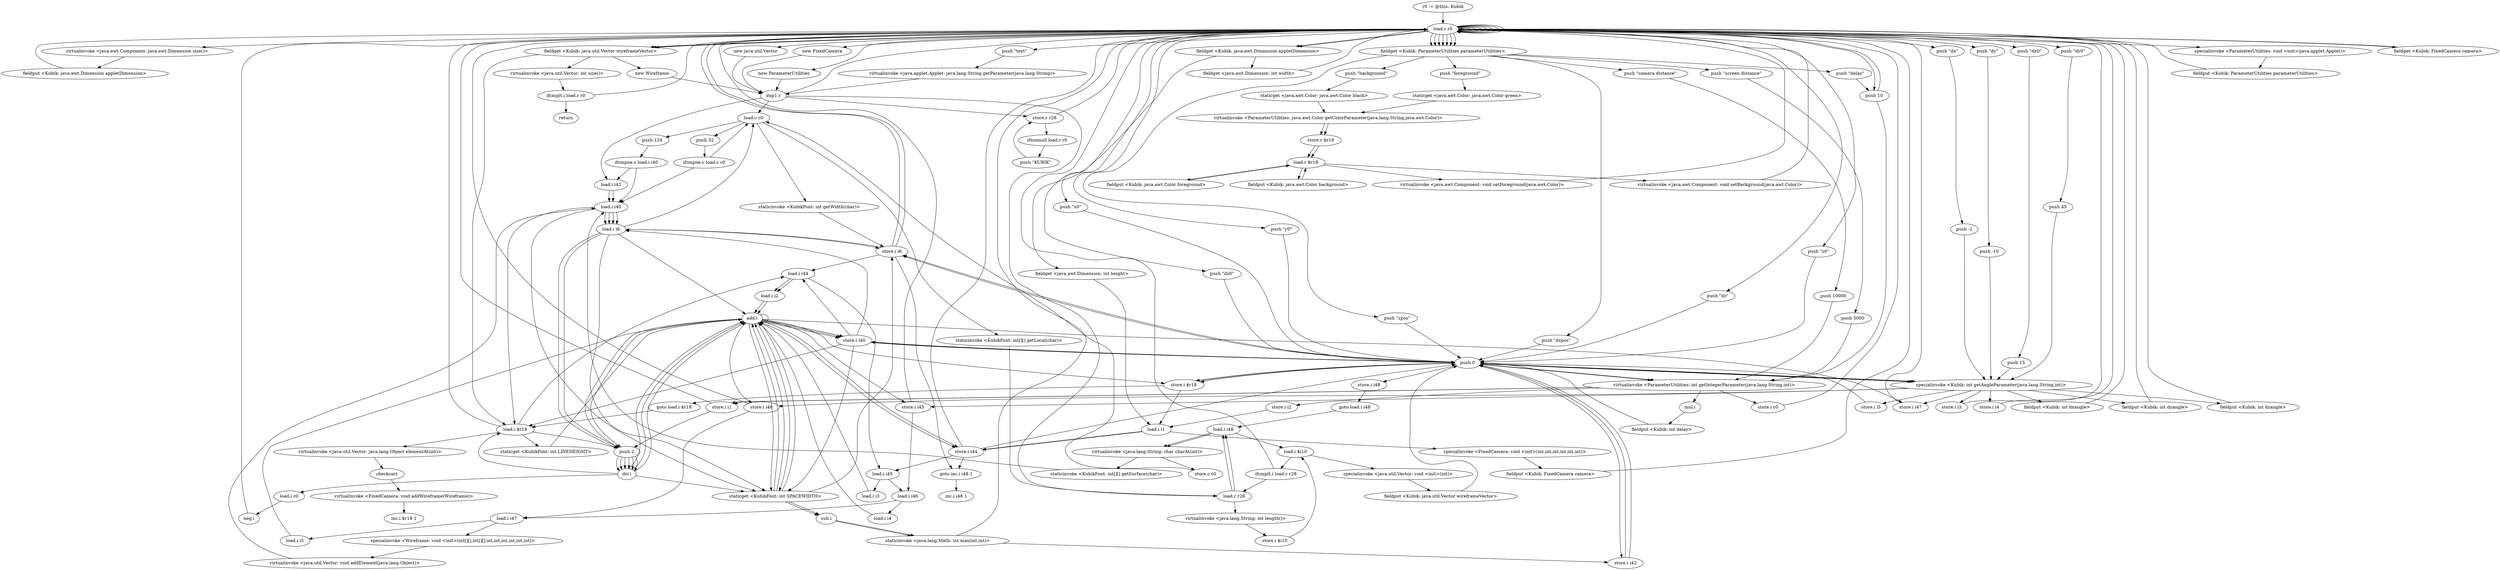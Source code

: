 digraph "" {
    "r0 := @this: Kubik"
    "load.r r0"
    "r0 := @this: Kubik"->"load.r r0";
    "load.r r0"->"load.r r0";
    "virtualinvoke <java.awt.Component: java.awt.Dimension size()>"
    "load.r r0"->"virtualinvoke <java.awt.Component: java.awt.Dimension size()>";
    "fieldput <Kubik: java.awt.Dimension appletDimension>"
    "virtualinvoke <java.awt.Component: java.awt.Dimension size()>"->"fieldput <Kubik: java.awt.Dimension appletDimension>";
    "fieldput <Kubik: java.awt.Dimension appletDimension>"->"load.r r0";
    "new ParameterUtilities"
    "load.r r0"->"new ParameterUtilities";
    "dup1.r"
    "new ParameterUtilities"->"dup1.r";
    "dup1.r"->"load.r r0";
    "specialinvoke <ParameterUtilities: void <init>(java.applet.Applet)>"
    "load.r r0"->"specialinvoke <ParameterUtilities: void <init>(java.applet.Applet)>";
    "fieldput <Kubik: ParameterUtilities parameterUtilities>"
    "specialinvoke <ParameterUtilities: void <init>(java.applet.Applet)>"->"fieldput <Kubik: ParameterUtilities parameterUtilities>";
    "fieldput <Kubik: ParameterUtilities parameterUtilities>"->"load.r r0";
    "push \"text\""
    "load.r r0"->"push \"text\"";
    "virtualinvoke <java.applet.Applet: java.lang.String getParameter(java.lang.String)>"
    "push \"text\""->"virtualinvoke <java.applet.Applet: java.lang.String getParameter(java.lang.String)>";
    "virtualinvoke <java.applet.Applet: java.lang.String getParameter(java.lang.String)>"->"dup1.r";
    "store.r r28"
    "dup1.r"->"store.r r28";
    "ifnonnull load.r r0"
    "store.r r28"->"ifnonnull load.r r0";
    "push \"KUBIK\""
    "ifnonnull load.r r0"->"push \"KUBIK\"";
    "push \"KUBIK\""->"store.r r28";
    "store.r r28"->"load.r r0";
    "new java.util.Vector"
    "load.r r0"->"new java.util.Vector";
    "new java.util.Vector"->"dup1.r";
    "load.r r28"
    "dup1.r"->"load.r r28";
    "virtualinvoke <java.lang.String: int length()>"
    "load.r r28"->"virtualinvoke <java.lang.String: int length()>";
    "store.i $i10"
    "virtualinvoke <java.lang.String: int length()>"->"store.i $i10";
    "load.i $i10"
    "store.i $i10"->"load.i $i10";
    "specialinvoke <java.util.Vector: void <init>(int)>"
    "load.i $i10"->"specialinvoke <java.util.Vector: void <init>(int)>";
    "fieldput <Kubik: java.util.Vector wireframeVector>"
    "specialinvoke <java.util.Vector: void <init>(int)>"->"fieldput <Kubik: java.util.Vector wireframeVector>";
    "push 0"
    "fieldput <Kubik: java.util.Vector wireframeVector>"->"push 0";
    "store.i i40"
    "push 0"->"store.i i40";
    "store.i i40"->"push 0";
    "store.i $r18"
    "push 0"->"store.i $r18";
    "store.i $r18"->"push 0";
    "store.i i42"
    "push 0"->"store.i i42";
    "store.i i42"->"push 0";
    "store.i i6"
    "push 0"->"store.i i6";
    "store.i i6"->"load.r r0";
    "fieldget <Kubik: ParameterUtilities parameterUtilities>"
    "load.r r0"->"fieldget <Kubik: ParameterUtilities parameterUtilities>";
    "push \"zpos\""
    "fieldget <Kubik: ParameterUtilities parameterUtilities>"->"push \"zpos\"";
    "push \"zpos\""->"push 0";
    "virtualinvoke <ParameterUtilities: int getIntegerParameter(java.lang.String,int)>"
    "push 0"->"virtualinvoke <ParameterUtilities: int getIntegerParameter(java.lang.String,int)>";
    "store.i i1"
    "virtualinvoke <ParameterUtilities: int getIntegerParameter(java.lang.String,int)>"->"store.i i1";
    "store.i i1"->"load.r r0";
    "load.r r0"->"fieldget <Kubik: ParameterUtilities parameterUtilities>";
    "push \"dzpos\""
    "fieldget <Kubik: ParameterUtilities parameterUtilities>"->"push \"dzpos\"";
    "push \"dzpos\""->"push 0";
    "push 0"->"virtualinvoke <ParameterUtilities: int getIntegerParameter(java.lang.String,int)>";
    "store.i i2"
    "virtualinvoke <ParameterUtilities: int getIntegerParameter(java.lang.String,int)>"->"store.i i2";
    "load.i i1"
    "store.i i2"->"load.i i1";
    "store.i i44"
    "load.i i1"->"store.i i44";
    "store.i i44"->"load.r r0";
    "push \"x0\""
    "load.r r0"->"push \"x0\"";
    "push \"x0\""->"push 0";
    "specialinvoke <Kubik: int getAngleParameter(java.lang.String,int)>"
    "push 0"->"specialinvoke <Kubik: int getAngleParameter(java.lang.String,int)>";
    "store.i i45"
    "specialinvoke <Kubik: int getAngleParameter(java.lang.String,int)>"->"store.i i45";
    "store.i i45"->"load.r r0";
    "push \"y0\""
    "load.r r0"->"push \"y0\"";
    "push \"y0\""->"push 0";
    "push 0"->"specialinvoke <Kubik: int getAngleParameter(java.lang.String,int)>";
    "store.i i46"
    "specialinvoke <Kubik: int getAngleParameter(java.lang.String,int)>"->"store.i i46";
    "store.i i46"->"load.r r0";
    "push \"z0\""
    "load.r r0"->"push \"z0\"";
    "push \"z0\""->"push 0";
    "push 0"->"specialinvoke <Kubik: int getAngleParameter(java.lang.String,int)>";
    "store.i i47"
    "specialinvoke <Kubik: int getAngleParameter(java.lang.String,int)>"->"store.i i47";
    "store.i i47"->"load.r r0";
    "push \"dx0\""
    "load.r r0"->"push \"dx0\"";
    "push 15"
    "push \"dx0\""->"push 15";
    "push 15"->"specialinvoke <Kubik: int getAngleParameter(java.lang.String,int)>";
    "store.i i3"
    "specialinvoke <Kubik: int getAngleParameter(java.lang.String,int)>"->"store.i i3";
    "store.i i3"->"load.r r0";
    "push \"dy0\""
    "load.r r0"->"push \"dy0\"";
    "push 45"
    "push \"dy0\""->"push 45";
    "push 45"->"specialinvoke <Kubik: int getAngleParameter(java.lang.String,int)>";
    "store.i i4"
    "specialinvoke <Kubik: int getAngleParameter(java.lang.String,int)>"->"store.i i4";
    "store.i i4"->"load.r r0";
    "push \"dz0\""
    "load.r r0"->"push \"dz0\"";
    "push \"dz0\""->"push 0";
    "push 0"->"specialinvoke <Kubik: int getAngleParameter(java.lang.String,int)>";
    "store.i i5"
    "specialinvoke <Kubik: int getAngleParameter(java.lang.String,int)>"->"store.i i5";
    "store.i i5"->"push 0";
    "store.i i48"
    "push 0"->"store.i i48";
    "goto load.i i48"
    "store.i i48"->"goto load.i i48";
    "load.i i48"
    "goto load.i i48"->"load.i i48";
    "load.i i48"->"load.i $i10";
    "ifcmplt.i load.r r28"
    "load.i $i10"->"ifcmplt.i load.r r28";
    "ifcmplt.i load.r r28"->"load.r r0";
    "new FixedCamera"
    "load.r r0"->"new FixedCamera";
    "new FixedCamera"->"dup1.r";
    "load.i i42"
    "dup1.r"->"load.i i42";
    "load.i i40"
    "load.i i42"->"load.i i40";
    "load.i i6"
    "load.i i40"->"load.i i6";
    "push 2"
    "load.i i6"->"push 2";
    "div.i"
    "push 2"->"div.i";
    "add.i"
    "div.i"->"add.i";
    "staticget <KubikFont: int SPACEWIDTH>"
    "add.i"->"staticget <KubikFont: int SPACEWIDTH>";
    "sub.i"
    "staticget <KubikFont: int SPACEWIDTH>"->"sub.i";
    "staticinvoke <java.lang.Math: int max(int,int)>"
    "sub.i"->"staticinvoke <java.lang.Math: int max(int,int)>";
    "staticinvoke <java.lang.Math: int max(int,int)>"->"load.r r0";
    "load.r r0"->"fieldget <Kubik: ParameterUtilities parameterUtilities>";
    "push \"camera distance\""
    "fieldget <Kubik: ParameterUtilities parameterUtilities>"->"push \"camera distance\"";
    "push 10000"
    "push \"camera distance\""->"push 10000";
    "push 10000"->"virtualinvoke <ParameterUtilities: int getIntegerParameter(java.lang.String,int)>";
    "store.i c0"
    "virtualinvoke <ParameterUtilities: int getIntegerParameter(java.lang.String,int)>"->"store.i c0";
    "store.i c0"->"load.r r0";
    "load.r r0"->"fieldget <Kubik: ParameterUtilities parameterUtilities>";
    "push \"screen distance\""
    "fieldget <Kubik: ParameterUtilities parameterUtilities>"->"push \"screen distance\"";
    "push 5000"
    "push \"screen distance\""->"push 5000";
    "push 5000"->"virtualinvoke <ParameterUtilities: int getIntegerParameter(java.lang.String,int)>";
    "virtualinvoke <ParameterUtilities: int getIntegerParameter(java.lang.String,int)>"->"store.i i1";
    "store.i i1"->"push 2";
    "push 2"->"div.i";
    "load.i $r18"
    "div.i"->"load.i $r18";
    "load.i $r18"->"push 2";
    "push 2"->"div.i";
    "load.i c0"
    "div.i"->"load.i c0";
    "neg.i"
    "load.i c0"->"neg.i";
    "neg.i"->"load.r r0";
    "fieldget <Kubik: java.awt.Dimension appletDimension>"
    "load.r r0"->"fieldget <Kubik: java.awt.Dimension appletDimension>";
    "fieldget <java.awt.Dimension: int width>"
    "fieldget <Kubik: java.awt.Dimension appletDimension>"->"fieldget <java.awt.Dimension: int width>";
    "fieldget <java.awt.Dimension: int width>"->"load.r r0";
    "load.r r0"->"fieldget <Kubik: java.awt.Dimension appletDimension>";
    "fieldget <java.awt.Dimension: int height>"
    "fieldget <Kubik: java.awt.Dimension appletDimension>"->"fieldget <java.awt.Dimension: int height>";
    "fieldget <java.awt.Dimension: int height>"->"load.i i1";
    "specialinvoke <FixedCamera: void <init>(int,int,int,int,int,int)>"
    "load.i i1"->"specialinvoke <FixedCamera: void <init>(int,int,int,int,int,int)>";
    "fieldput <Kubik: FixedCamera camera>"
    "specialinvoke <FixedCamera: void <init>(int,int,int,int,int,int)>"->"fieldput <Kubik: FixedCamera camera>";
    "fieldput <Kubik: FixedCamera camera>"->"load.r r0";
    "load.r r0"->"load.r r0";
    "load.r r0"->"load.r r0";
    "load.r r0"->"fieldget <Kubik: ParameterUtilities parameterUtilities>";
    "push \"foreground\""
    "fieldget <Kubik: ParameterUtilities parameterUtilities>"->"push \"foreground\"";
    "staticget <java.awt.Color: java.awt.Color green>"
    "push \"foreground\""->"staticget <java.awt.Color: java.awt.Color green>";
    "virtualinvoke <ParameterUtilities: java.awt.Color getColorParameter(java.lang.String,java.awt.Color)>"
    "staticget <java.awt.Color: java.awt.Color green>"->"virtualinvoke <ParameterUtilities: java.awt.Color getColorParameter(java.lang.String,java.awt.Color)>";
    "store.r $r18"
    "virtualinvoke <ParameterUtilities: java.awt.Color getColorParameter(java.lang.String,java.awt.Color)>"->"store.r $r18";
    "load.r $r18"
    "store.r $r18"->"load.r $r18";
    "fieldput <Kubik: java.awt.Color foreground>"
    "load.r $r18"->"fieldput <Kubik: java.awt.Color foreground>";
    "fieldput <Kubik: java.awt.Color foreground>"->"load.r $r18";
    "virtualinvoke <java.awt.Component: void setForeground(java.awt.Color)>"
    "load.r $r18"->"virtualinvoke <java.awt.Component: void setForeground(java.awt.Color)>";
    "virtualinvoke <java.awt.Component: void setForeground(java.awt.Color)>"->"load.r r0";
    "load.r r0"->"load.r r0";
    "load.r r0"->"load.r r0";
    "load.r r0"->"fieldget <Kubik: ParameterUtilities parameterUtilities>";
    "push \"background\""
    "fieldget <Kubik: ParameterUtilities parameterUtilities>"->"push \"background\"";
    "staticget <java.awt.Color: java.awt.Color black>"
    "push \"background\""->"staticget <java.awt.Color: java.awt.Color black>";
    "staticget <java.awt.Color: java.awt.Color black>"->"virtualinvoke <ParameterUtilities: java.awt.Color getColorParameter(java.lang.String,java.awt.Color)>";
    "virtualinvoke <ParameterUtilities: java.awt.Color getColorParameter(java.lang.String,java.awt.Color)>"->"store.r $r18";
    "store.r $r18"->"load.r $r18";
    "fieldput <Kubik: java.awt.Color background>"
    "load.r $r18"->"fieldput <Kubik: java.awt.Color background>";
    "fieldput <Kubik: java.awt.Color background>"->"load.r $r18";
    "virtualinvoke <java.awt.Component: void setBackground(java.awt.Color)>"
    "load.r $r18"->"virtualinvoke <java.awt.Component: void setBackground(java.awt.Color)>";
    "virtualinvoke <java.awt.Component: void setBackground(java.awt.Color)>"->"load.r r0";
    "load.r r0"->"load.r r0";
    "push \"dx\""
    "load.r r0"->"push \"dx\"";
    "push -2"
    "push \"dx\""->"push -2";
    "push -2"->"specialinvoke <Kubik: int getAngleParameter(java.lang.String,int)>";
    "fieldput <Kubik: int dxangle>"
    "specialinvoke <Kubik: int getAngleParameter(java.lang.String,int)>"->"fieldput <Kubik: int dxangle>";
    "fieldput <Kubik: int dxangle>"->"load.r r0";
    "load.r r0"->"load.r r0";
    "push \"dy\""
    "load.r r0"->"push \"dy\"";
    "push -10"
    "push \"dy\""->"push -10";
    "push -10"->"specialinvoke <Kubik: int getAngleParameter(java.lang.String,int)>";
    "fieldput <Kubik: int dyangle>"
    "specialinvoke <Kubik: int getAngleParameter(java.lang.String,int)>"->"fieldput <Kubik: int dyangle>";
    "fieldput <Kubik: int dyangle>"->"load.r r0";
    "load.r r0"->"load.r r0";
    "push \"dz\""
    "load.r r0"->"push \"dz\"";
    "push \"dz\""->"push 0";
    "push 0"->"specialinvoke <Kubik: int getAngleParameter(java.lang.String,int)>";
    "fieldput <Kubik: int dzangle>"
    "specialinvoke <Kubik: int getAngleParameter(java.lang.String,int)>"->"fieldput <Kubik: int dzangle>";
    "fieldput <Kubik: int dzangle>"->"load.r r0";
    "push 10"
    "load.r r0"->"push 10";
    "push 10"->"load.r r0";
    "load.r r0"->"fieldget <Kubik: ParameterUtilities parameterUtilities>";
    "push \"delay\""
    "fieldget <Kubik: ParameterUtilities parameterUtilities>"->"push \"delay\"";
    "push \"delay\""->"push 10";
    "push 10"->"virtualinvoke <ParameterUtilities: int getIntegerParameter(java.lang.String,int)>";
    "mul.i"
    "virtualinvoke <ParameterUtilities: int getIntegerParameter(java.lang.String,int)>"->"mul.i";
    "fieldput <Kubik: int delay>"
    "mul.i"->"fieldput <Kubik: int delay>";
    "fieldput <Kubik: int delay>"->"push 0";
    "push 0"->"store.i $r18";
    "goto load.i $r18"
    "store.i $r18"->"goto load.i $r18";
    "goto load.i $r18"->"load.i $r18";
    "load.i $r18"->"load.r r0";
    "fieldget <Kubik: java.util.Vector wireframeVector>"
    "load.r r0"->"fieldget <Kubik: java.util.Vector wireframeVector>";
    "virtualinvoke <java.util.Vector: int size()>"
    "fieldget <Kubik: java.util.Vector wireframeVector>"->"virtualinvoke <java.util.Vector: int size()>";
    "ifcmplt.i load.r r0"
    "virtualinvoke <java.util.Vector: int size()>"->"ifcmplt.i load.r r0";
    "return"
    "ifcmplt.i load.r r0"->"return";
    "ifcmplt.i load.r r0"->"load.r r0";
    "fieldget <Kubik: FixedCamera camera>"
    "load.r r0"->"fieldget <Kubik: FixedCamera camera>";
    "fieldget <Kubik: FixedCamera camera>"->"load.r r0";
    "load.r r0"->"fieldget <Kubik: java.util.Vector wireframeVector>";
    "fieldget <Kubik: java.util.Vector wireframeVector>"->"load.i $r18";
    "virtualinvoke <java.util.Vector: java.lang.Object elementAt(int)>"
    "load.i $r18"->"virtualinvoke <java.util.Vector: java.lang.Object elementAt(int)>";
    "checkcast"
    "virtualinvoke <java.util.Vector: java.lang.Object elementAt(int)>"->"checkcast";
    "virtualinvoke <FixedCamera: void addWireframe(Wireframe)>"
    "checkcast"->"virtualinvoke <FixedCamera: void addWireframe(Wireframe)>";
    "inc.i $r18 1"
    "virtualinvoke <FixedCamera: void addWireframe(Wireframe)>"->"inc.i $r18 1";
    "ifcmplt.i load.r r28"->"load.r r28";
    "load.r r28"->"load.i i48";
    "virtualinvoke <java.lang.String: char charAt(int)>"
    "load.i i48"->"virtualinvoke <java.lang.String: char charAt(int)>";
    "store.c c0"
    "virtualinvoke <java.lang.String: char charAt(int)>"->"store.c c0";
    "load.c c0"
    "store.c c0"->"load.c c0";
    "push 32"
    "load.c c0"->"push 32";
    "ifcmpne.c load.c c0"
    "push 32"->"ifcmpne.c load.c c0";
    "ifcmpne.c load.c c0"->"load.i i40";
    "load.i i40"->"load.i i6";
    "load.i i6"->"staticget <KubikFont: int SPACEWIDTH>";
    "staticget <KubikFont: int SPACEWIDTH>"->"add.i";
    "add.i"->"push 2";
    "push 2"->"div.i";
    "div.i"->"staticget <KubikFont: int SPACEWIDTH>";
    "staticget <KubikFont: int SPACEWIDTH>"->"add.i";
    "add.i"->"add.i";
    "add.i"->"store.i i40";
    "store.i i40"->"staticget <KubikFont: int SPACEWIDTH>";
    "staticget <KubikFont: int SPACEWIDTH>"->"store.i i6";
    "load.i i44"
    "store.i i6"->"load.i i44";
    "load.i i2"
    "load.i i44"->"load.i i2";
    "load.i i2"->"add.i";
    "add.i"->"store.i i44";
    "goto inc.i i48 1"
    "store.i i44"->"goto inc.i i48 1";
    "inc.i i48 1"
    "goto inc.i i48 1"->"inc.i i48 1";
    "ifcmpne.c load.c c0"->"load.c c0";
    "push 124"
    "load.c c0"->"push 124";
    "ifcmpne.c load.i i40"
    "push 124"->"ifcmpne.c load.i i40";
    "ifcmpne.c load.i i40"->"load.i i42";
    "load.i i42"->"load.i i40";
    "load.i i40"->"load.i i6";
    "load.i i6"->"push 2";
    "push 2"->"div.i";
    "div.i"->"add.i";
    "add.i"->"staticget <KubikFont: int SPACEWIDTH>";
    "staticget <KubikFont: int SPACEWIDTH>"->"sub.i";
    "sub.i"->"staticinvoke <java.lang.Math: int max(int,int)>";
    "staticinvoke <java.lang.Math: int max(int,int)>"->"store.i i42";
    "store.i i42"->"push 0";
    "push 0"->"store.i i40";
    "store.i i40"->"load.i $r18";
    "staticget <KubikFont: int LINEHEIGHT>"
    "load.i $r18"->"staticget <KubikFont: int LINEHEIGHT>";
    "staticget <KubikFont: int LINEHEIGHT>"->"add.i";
    "add.i"->"store.i $r18";
    "store.i $r18"->"load.i i1";
    "load.i i1"->"store.i i44";
    "store.i i44"->"push 0";
    "push 0"->"store.i i6";
    "store.i i6"->"goto inc.i i48 1";
    "ifcmpne.c load.i i40"->"load.i i40";
    "load.i i40"->"load.i i6";
    "load.i i6"->"load.c c0";
    "staticinvoke <KubikFont: int getWidth(char)>"
    "load.c c0"->"staticinvoke <KubikFont: int getWidth(char)>";
    "staticinvoke <KubikFont: int getWidth(char)>"->"store.i i6";
    "store.i i6"->"load.i i6";
    "load.i i6"->"add.i";
    "add.i"->"push 2";
    "push 2"->"div.i";
    "div.i"->"add.i";
    "add.i"->"store.i i40";
    "store.i i40"->"load.i i6";
    "load.i i6"->"store.i i6";
    "store.i i6"->"load.r r0";
    "load.r r0"->"fieldget <Kubik: java.util.Vector wireframeVector>";
    "new Wireframe"
    "fieldget <Kubik: java.util.Vector wireframeVector>"->"new Wireframe";
    "new Wireframe"->"dup1.r";
    "dup1.r"->"load.c c0";
    "staticinvoke <KubikFont: int[][] getLocal(char)>"
    "load.c c0"->"staticinvoke <KubikFont: int[][] getLocal(char)>";
    "staticinvoke <KubikFont: int[][] getLocal(char)>"->"load.r r28";
    "load.r r28"->"load.i i48";
    "load.i i48"->"virtualinvoke <java.lang.String: char charAt(int)>";
    "staticinvoke <KubikFont: int[][] getSurface(char)>"
    "virtualinvoke <java.lang.String: char charAt(int)>"->"staticinvoke <KubikFont: int[][] getSurface(char)>";
    "staticinvoke <KubikFont: int[][] getSurface(char)>"->"load.i i40";
    "load.i i40"->"load.i $r18";
    "load.i $r18"->"load.i i44";
    "load.i i45"
    "load.i i44"->"load.i i45";
    "load.i i46"
    "load.i i45"->"load.i i46";
    "load.i i47"
    "load.i i46"->"load.i i47";
    "specialinvoke <Wireframe: void <init>(int[][],int[][],int,int,int,int,int,int)>"
    "load.i i47"->"specialinvoke <Wireframe: void <init>(int[][],int[][],int,int,int,int,int,int)>";
    "virtualinvoke <java.util.Vector: void addElement(java.lang.Object)>"
    "specialinvoke <Wireframe: void <init>(int[][],int[][],int,int,int,int,int,int)>"->"virtualinvoke <java.util.Vector: void addElement(java.lang.Object)>";
    "virtualinvoke <java.util.Vector: void addElement(java.lang.Object)>"->"load.i i40";
    "load.i i40"->"staticget <KubikFont: int SPACEWIDTH>";
    "staticget <KubikFont: int SPACEWIDTH>"->"add.i";
    "add.i"->"store.i i40";
    "store.i i40"->"load.i i44";
    "load.i i44"->"load.i i2";
    "load.i i2"->"add.i";
    "add.i"->"store.i i44";
    "store.i i44"->"load.i i45";
    "load.i i3"
    "load.i i45"->"load.i i3";
    "load.i i3"->"add.i";
    "add.i"->"store.i i45";
    "store.i i45"->"load.i i46";
    "load.i i4"
    "load.i i46"->"load.i i4";
    "load.i i4"->"add.i";
    "add.i"->"store.i i46";
    "store.i i46"->"load.i i47";
    "load.i i5"
    "load.i i47"->"load.i i5";
    "load.i i5"->"add.i";
    "add.i"->"store.i i47";
}

